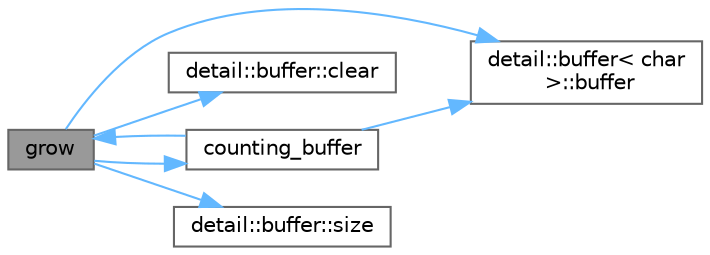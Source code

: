 digraph "grow"
{
 // LATEX_PDF_SIZE
  bgcolor="transparent";
  edge [fontname=Helvetica,fontsize=10,labelfontname=Helvetica,labelfontsize=10];
  node [fontname=Helvetica,fontsize=10,shape=box,height=0.2,width=0.4];
  rankdir="LR";
  Node1 [id="Node000001",label="grow",height=0.2,width=0.4,color="gray40", fillcolor="grey60", style="filled", fontcolor="black",tooltip=" "];
  Node1 -> Node2 [id="edge1_Node000001_Node000002",color="steelblue1",style="solid",tooltip=" "];
  Node2 [id="Node000002",label="detail::buffer\< char\l \>::buffer",height=0.2,width=0.4,color="grey40", fillcolor="white", style="filled",URL="$classdetail_1_1buffer.html#a8ad572da40d8ed1d499d66149ff66725",tooltip=" "];
  Node1 -> Node3 [id="edge2_Node000001_Node000003",color="steelblue1",style="solid",tooltip=" "];
  Node3 [id="Node000003",label="detail::buffer::clear",height=0.2,width=0.4,color="grey40", fillcolor="white", style="filled",URL="$classdetail_1_1buffer.html#aa929ed394c759c288bb39941bc7672e3",tooltip="Clears this buffer."];
  Node1 -> Node4 [id="edge3_Node000001_Node000004",color="steelblue1",style="solid",tooltip=" "];
  Node4 [id="Node000004",label="counting_buffer",height=0.2,width=0.4,color="grey40", fillcolor="white", style="filled",URL="$classdetail_1_1counting__buffer.html#a8129cb4a6663917e9772eefa8f964e95",tooltip=" "];
  Node4 -> Node2 [id="edge4_Node000004_Node000002",color="steelblue1",style="solid",tooltip=" "];
  Node4 -> Node1 [id="edge5_Node000004_Node000001",color="steelblue1",style="solid",tooltip=" "];
  Node1 -> Node5 [id="edge6_Node000001_Node000005",color="steelblue1",style="solid",tooltip=" "];
  Node5 [id="Node000005",label="detail::buffer::size",height=0.2,width=0.4,color="grey40", fillcolor="white", style="filled",URL="$classdetail_1_1buffer.html#a68960381f66fdfeb44116fe4337b5824",tooltip="Returns the size of this buffer."];
}
